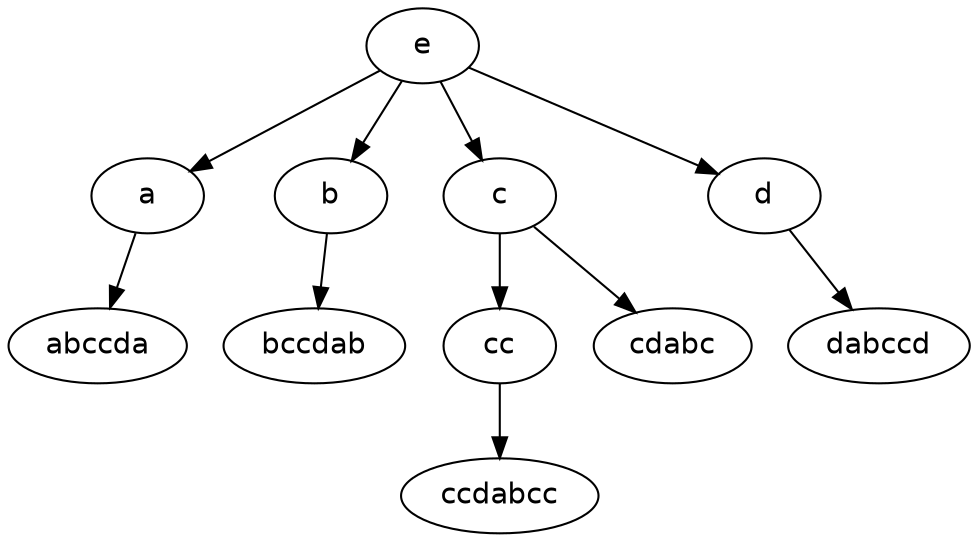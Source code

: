 digraph G {
node [fontname = "DejaVuSans"];
e -> a;
e -> b;
e -> c;
e -> d;
a -> abccda;
b -> bccdab;
c -> cc;
c -> cdabc;
cc -> ccdabcc;
d -> dabccd;
}
